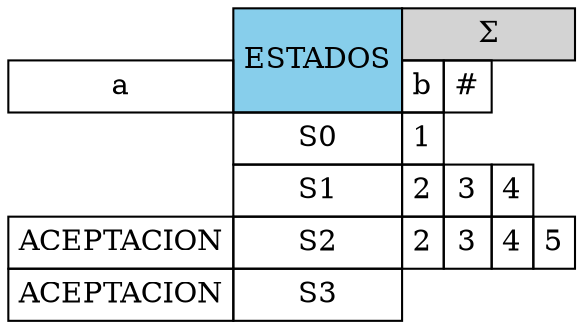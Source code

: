 digraph html { 
abc [shape=none, margin=0, label=< 
<TABLE BORDER="0" CELLBORDER="1" CELLSPACING="0" CELLPADDING="4">
<TR><TD BORDER="0"></TD><TD COLSPAN = "1" ROWSPAN = "2" BGCOLOR="skyblue">ESTADOS</TD><TD COLSPAN="1000" BGCOLOR="lightgrey">Σ</TD></TR><TR><TD>a</TD><TD>b</TD><TD>#</TD></TR><TR><TD BORDER = "0"></TD><TD>S0</TD><TD>1</TD></TR><TR><TD BORDER = "0"></TD><TD>S1</TD><TD>2</TD><TD>3</TD><TD>4</TD></TR><TR><TD>ACEPTACION</TD><TD>S2</TD><TD>2</TD><TD>3</TD><TD>4</TD><TD>5</TD></TR><TR><TD>ACEPTACION</TD><TD>S3</TD></TR>    </TABLE>>];
}
